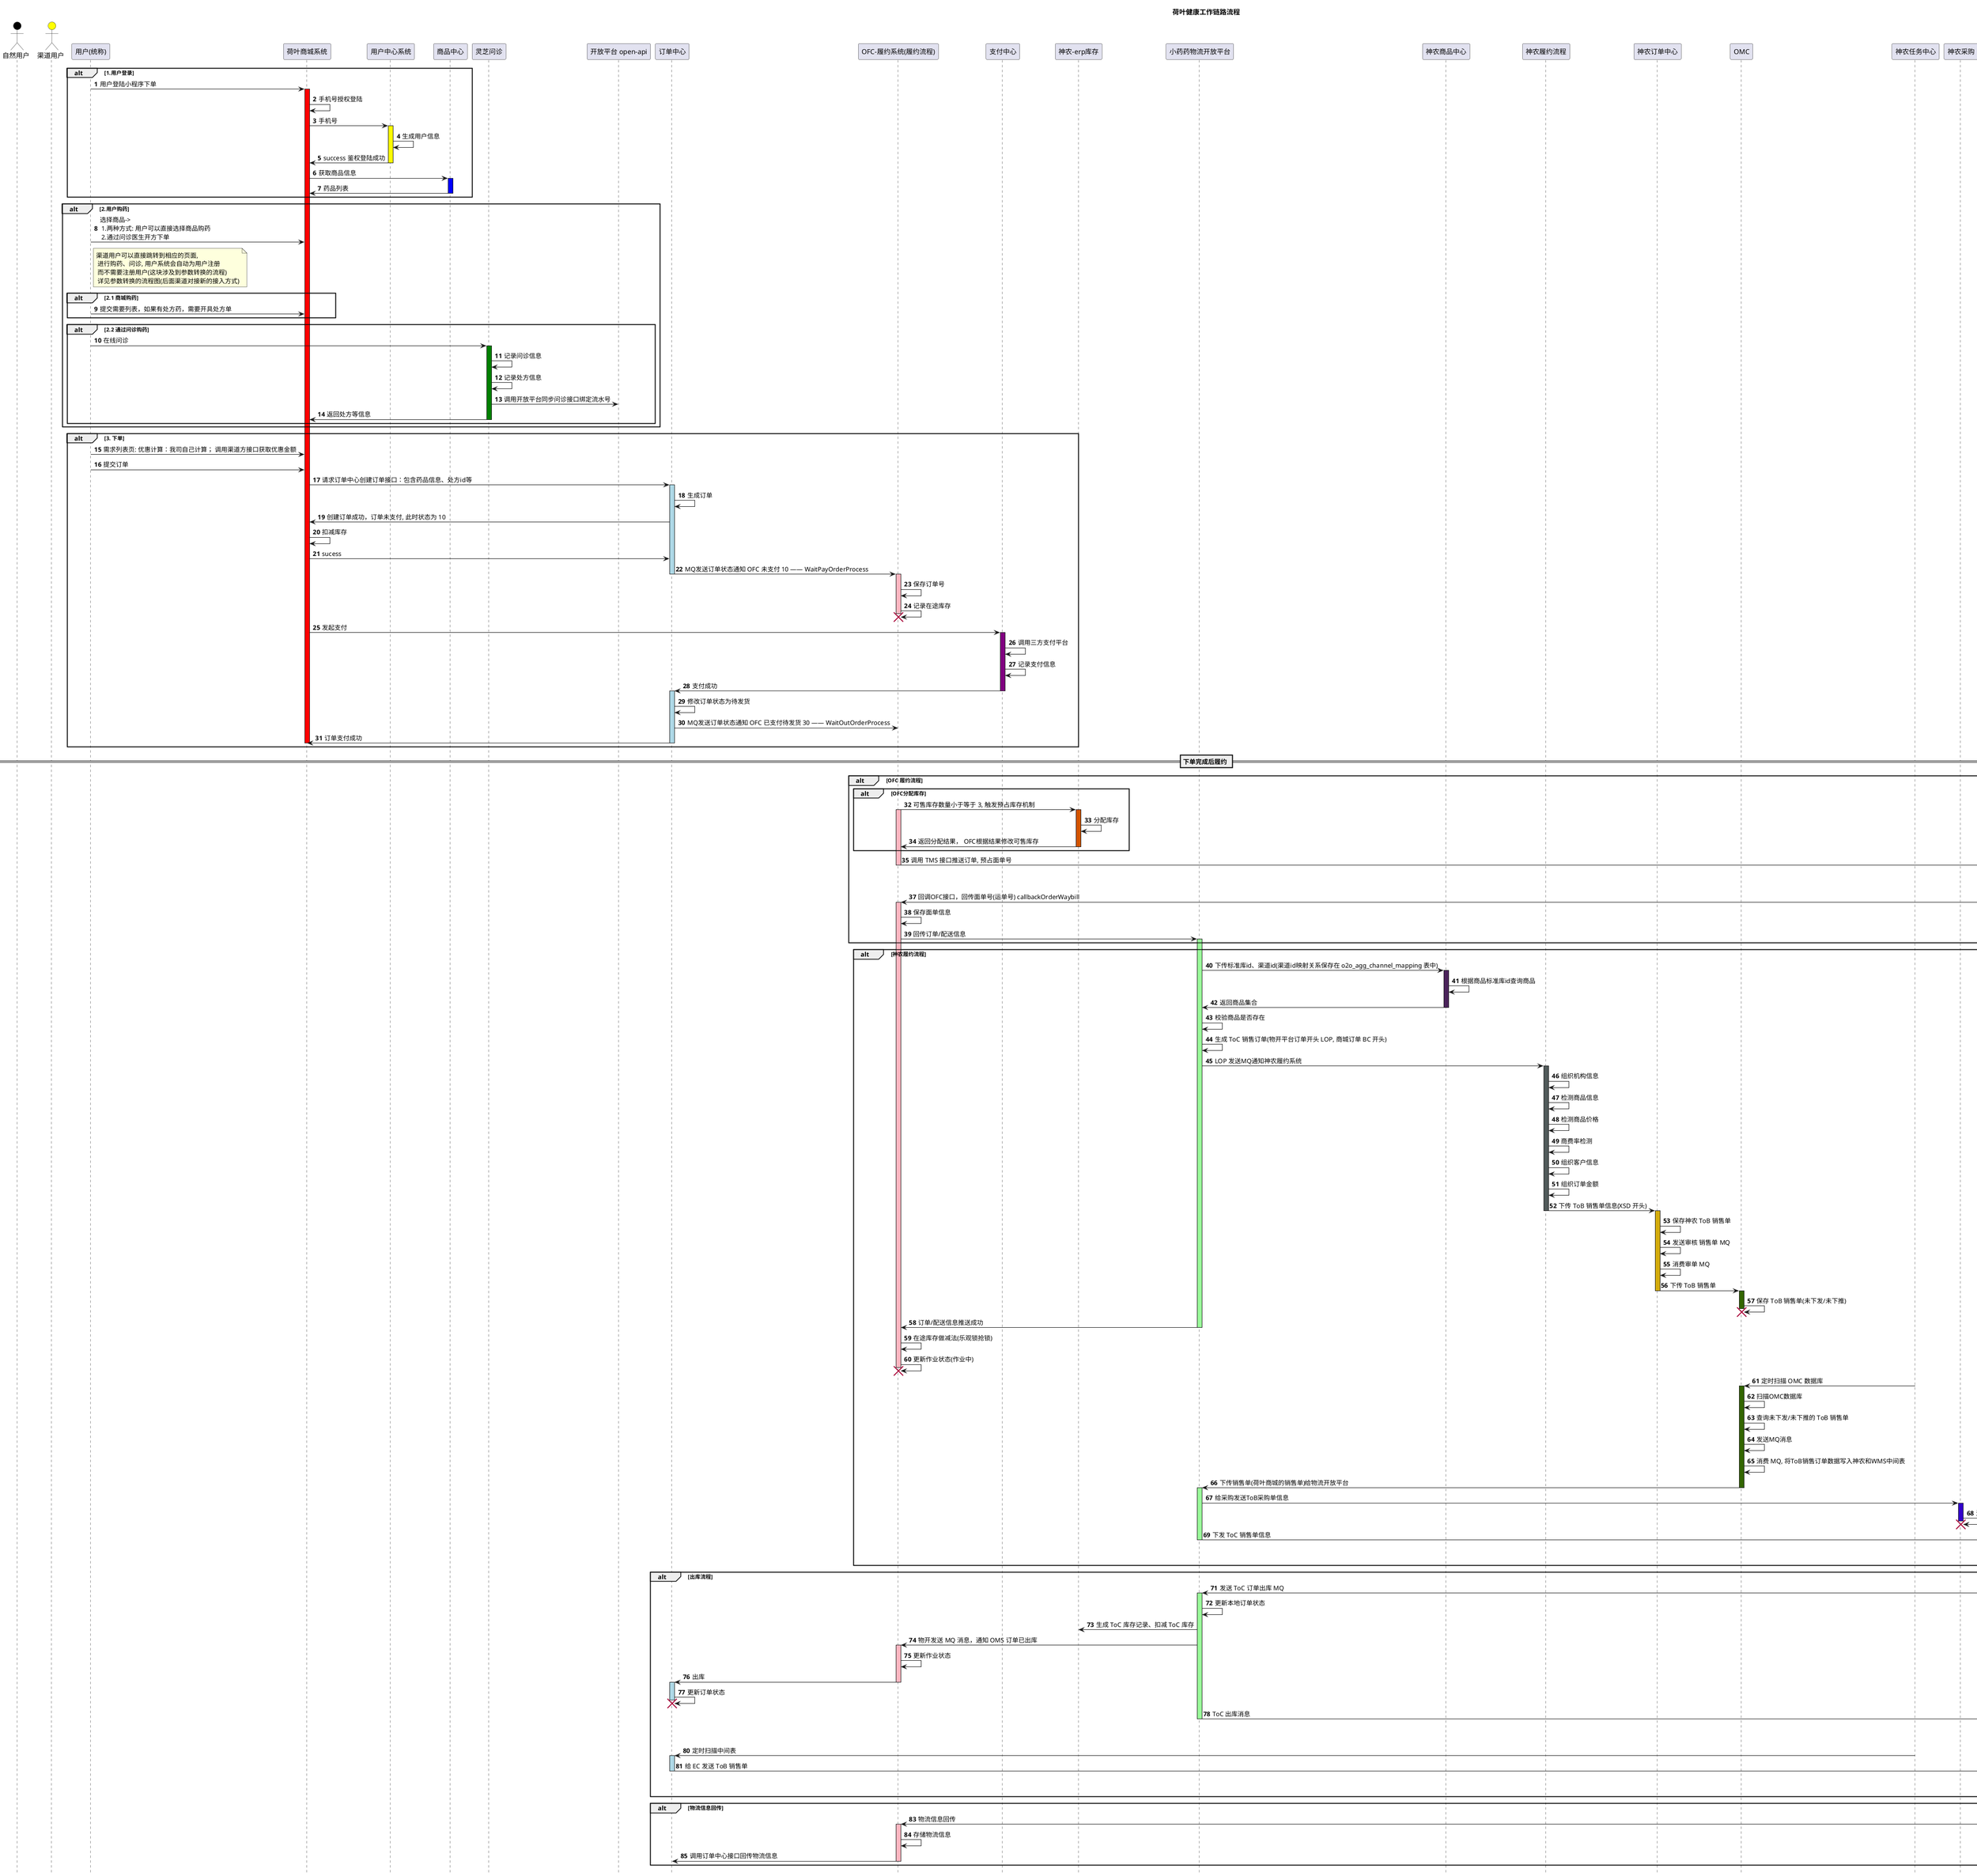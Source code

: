 @startuml
title 荷叶健康工作链路流程
/'面向用户群体'/
actor 自然用户  as user #black
actor 渠道用户  as channel #yellow

hide footbox
participant "用户(统称)" as userName
participant "荷叶商城系统" as heyeShoppingSys
participant "用户中心系统" as userSys
participant "商品中心" as shopCenter
participant "灵芝问诊" as lingZhiInquiry
participant "开放平台 open-api" as openApi
participant "订单中心" as orderCenter
participant "OFC-履约系统(履约流程)" as OFC
participant "支付中心" as payCenter
participant "神农-erp库存" as erpCenter
participant "运输管理系统-TMS" as TMS
participant "小药药物流开放平台" as LOP
participant "神农商品中心" as ShenNongProductCenter
participant "神农履约流程" as ShenNongLvYue
participant "神农订单中心" as ShenNongOrderCenter
participant "OMC" as OMC
participant "神农任务中心" as ShenNongTaskCenter
participant "神农采购" as ShenNongCaiGou
participant "WMS" as WMS
participant "SAAS" as SAAS
participant "EC" as EC
participant "TMS" as TMS

autonumber
alt 1.用户登录
    userName -> heyeShoppingSys : 用户登陆小程序下单
    activate heyeShoppingSys #red
        heyeShoppingSys -> heyeShoppingSys : 手机号授权登陆
        heyeShoppingSys -> userSys : 手机号
        activate userSys #yellow
            userSys -> userSys : 生成用户信息
            userSys -> heyeShoppingSys : success 鉴权登陆成功
        deactivate userSys
        heyeShoppingSys -> shopCenter : 获取商品信息
        activate shopCenter #blue
            shopCenter -> heyeShoppingSys : 药品列表
        deactivate shopCenter
end

alt 2.用户购药
    userName -> heyeShoppingSys : 选择商品->\n 1.两种方式: 用户可以直接选择商品购药 \n 2.通过问诊医生开方下单
    note right of userName : 渠道用户可以直接跳转到相应的页面, \n 进行购药、问诊, 用户系统会自动为用户注册\n 而不需要注册用户(这块涉及到参数转换的流程)\n 详见参数转换的流程图(后面渠道对接新的接入方式)
    alt 2.1 商城购药
        userName -> heyeShoppingSys : 提交需要列表，如果有处方药，需要开具处方单
    end

    alt 2.2 通过问诊购药
        userName -> lingZhiInquiry : 在线问诊
        activate lingZhiInquiry #green
            lingZhiInquiry -> lingZhiInquiry : 记录问诊信息
            lingZhiInquiry -> lingZhiInquiry : 记录处方信息
            lingZhiInquiry -> openApi : 调用开放平台同步问诊接口绑定流水号
            lingZhiInquiry -> heyeShoppingSys : 返回处方等信息
        deactivate lingZhiInquiry
    end
end

alt 3. 下单
    userName -> heyeShoppingSys : 需求列表页: 优惠计算：我司自己计算； 调用渠道方接口获取优惠金额
    userName -> heyeShoppingSys : 提交订单
    heyeShoppingSys -> orderCenter : 请求订单中心创建订单接口：包含药品信息、处方id等
        activate orderCenter #LightBlue
            orderCenter -> orderCenter : 生成订单
            orderCenter -> heyeShoppingSys : 创建订单成功，订单未支付, 此时状态为 10
            heyeShoppingSys -> heyeShoppingSys : 扣减库存
            heyeShoppingSys -> orderCenter : sucess
            orderCenter -> OFC : MQ发送订单状态通知 OFC 未支付 10 —— WaitPayOrderProcess
        deactivate orderCenter
        activate OFC #lightPink
            OFC -> OFC : 保存订单号
            OFC -> OFC : 记录在途库存
        destroy OFC
    heyeShoppingSys -> payCenter : 发起支付
    activate payCenter #purple
        payCenter -> payCenter : 调用三方支付平台
        payCenter -> payCenter : 记录支付信息
        payCenter -> orderCenter : 支付成功
    deactivate payCenter
        activate orderCenter #LightBlue
            orderCenter -> orderCenter : 修改订单状态为待发货
            orderCenter -> OFC : MQ发送订单状态通知 OFC 已支付待发货 30 —— WaitOutOrderProcess
            orderCenter -> heyeShoppingSys : 订单支付成功
        deactivate orderCenter
    deactivate heyeShoppingSys
end
== 下单完成后履约 ==
alt OFC 履约流程
    alt OFC分配库存
        OFC -> erpCenter : 可售库存数量小于等于 3, 触发预占库存机制
        activate OFC #lightPink
            activate erpCenter #D35400
                erpCenter -> erpCenter : 分配库存
                erpCenter -> OFC : 返回分配结果， OFC根据结果修改可售库存
            deactivate erpCenter
    end
    OFC -> TMS : 调用 TMS 接口推送订单, 预占面单号
    deactivate OFC

    activate TMS #B9770E
        TMS -> TMS : 预占面单号
    destroy TMS
    TMS -> OFC : 回调OFC接口，回传面单号(运单号) callbackOrderWaybill
    activate OFC #lightPink
        OFC -> OFC : 保存面单信息
        OFC -> LOP : 回传订单/配送信息
        activate LOP #99FF99
end

alt 神农履约流程
    LOP -> ShenNongProductCenter : 下传标准库id、渠道id(渠道id映射关系保存在 o2o_agg_channel_mapping 表中)

        activate ShenNongProductCenter #4A235A
            ShenNongProductCenter -> ShenNongProductCenter : 根据商品标准库id查询商品
            ShenNongProductCenter -> LOP : 返回商品集合
            deactivate ShenNongProductCenter
        LOP -> LOP : 校验商品是否存在
        LOP -> LOP : 生成 ToC 销售订单(物开平台订单开头 LOP, 商城订单 BC 开头)
        LOP -> ShenNongLvYue : LOP 发送MQ通知神农履约系统
            activate ShenNongLvYue #515A5A
                ShenNongLvYue -> ShenNongLvYue : 组织机构信息
                ShenNongLvYue -> ShenNongLvYue : 检测商品信息
                ShenNongLvYue -> ShenNongLvYue : 检测商品价格
                ShenNongLvYue -> ShenNongLvYue : 商费率检测
                ShenNongLvYue -> ShenNongLvYue : 组织客户信息
                ShenNongLvYue -> ShenNongLvYue : 组织订单金额
                ShenNongLvYue -> ShenNongOrderCenter : 下传 ToB 销售单信息(XSD 开头)
                deactivate ShenNongLvYue
            activate ShenNongOrderCenter #D4AC0D
                ShenNongOrderCenter -> ShenNongOrderCenter : 保存神农 ToB 销售单
                ShenNongOrderCenter -> ShenNongOrderCenter : 发送审核 销售单 MQ
                ShenNongOrderCenter -> ShenNongOrderCenter : 消费审单 MQ
                ShenNongOrderCenter -> OMC : 下传 ToB 销售单
            deactivate ShenNongOrderCenter
            activate OMC #336600
                OMC -> OMC : 保存 ToB 销售单(未下发/未下推)
            destroy OMC
        LOP -> OFC : 订单/配送信息推送成功
    deactivate LOP
        OFC -> OFC : 在途库存做减法(乐观锁抢锁)
        OFC -> OFC : 更新作业状态(作业中)
    destroy OFC
    ShenNongTaskCenter -> OMC : 定时扫描 OMC 数据库
    activate OMC #336600
        OMC -> OMC : 扫描OMC数据库
        OMC -> OMC : 查询未下发/未下推的 ToB 销售单
        OMC -> OMC : 发送MQ消息
        OMC -> OMC : 消费 MQ, 将ToB销售订单数据写入神农和WMS中间表
        OMC -> LOP : 下传销售单(荷叶商城的销售单)给物流开放平台
    deactivate OMC
    activate LOP #99FF99
        LOP -> ShenNongCaiGou : 给采购发送ToB采购单信息
        activate ShenNongCaiGou #3300CC
            ShenNongCaiGou -> ShenNongCaiGou : 消费 MQ 将 ToB 采购单写入神农和WMS中间表
        destroy ShenNongCaiGou
        LOP -> WMS : 下发 ToC 销售单信息
    deactivate LOP
    activate WMS #FFCC00
        WMS -> WMS : 保存 ToC 销售单信息
end

alt 出库流程
    WMS -> LOP : 发送 ToC 订单出库 MQ
    destroy WMS
    activate LOP #99FF99
        LOP -> LOP : 更新本地订单状态
        LOP -> erpCenter : 生成 ToC 库存记录、扣减 ToC 库存
        LOP -> OFC : 物开发送 MQ 消息，通知 OMS 订单已出库
        activate OFC #lightPink
            OFC -> OFC : 更新作业状态
            OFC -> orderCenter : 出库
        deactivate OFC
        activate orderCenter #LightBlue
                orderCenter -> orderCenter : 更新订单状态
        destroy orderCenter
        LOP -> SAAS : ToC 出库消息
    deactivate LOP
    activate SAAS #212121
        SAAS -> SAAS : 生成 ToC 出库记录
    destroy SAAS
    ShenNongTaskCenter -> orderCenter : 定时扫描中间表
    activate orderCenter #LightBlue
         orderCenter -> EC : 给 EC 发送 ToB 销售单
    deactivate orderCenter
    activate EC #546E7A
        EC -> EC : 生成 ToB 销售单
    destroy EC
end

alt 物流信息回传
    TMS -> OFC : 物流信息回传
    activate OFC #lightPink
        OFC -> OFC : 存储物流信息
        OFC -> orderCenter : 调用订单中心接口回传物流信息
    deactivate OFC
end
@enduml